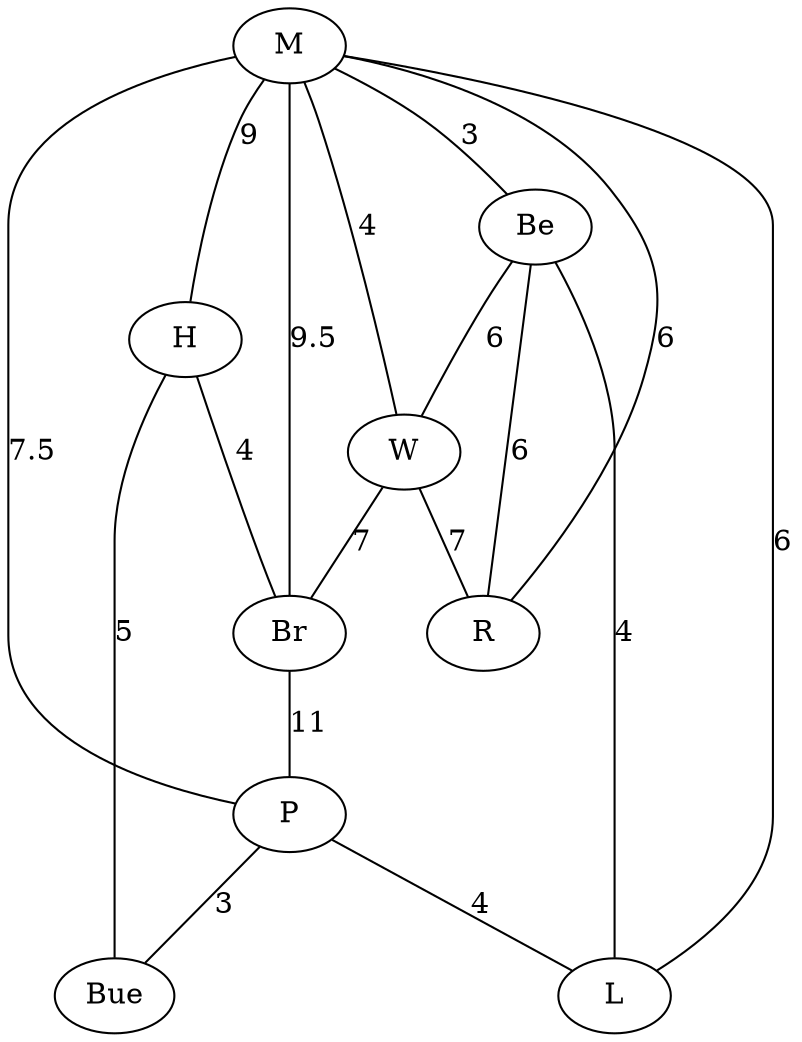 graph test{
    M -- H [weight=9, label="9"];
    M -- Br [weight=9.5, label="9.5"];
    M -- P [weight=7.5, label="7.5"];
    M -- W [weight=4, label="4"];
    M -- Be [weight=3, label="3"];
    M -- R [weight=6, label="6"];
    Br -- P [weight=11, label="11"];
    H -- Br [weight=4, label="4"];
    H -- Bue [weight=5, label="5"];
    P -- Bue [weight=3, label="3"];
    P -- L [weight=4, label="4"];
    Be -- L [weight=4, label="4"];
    Be -- R [weight=6, label="6"];
    Be -- W [weight=6, label="6"];
    L -- M [weight=6, label="6"];
    W -- R [weight=7, label="7"];
    W -- Br [weight=7, label="7"];
}
